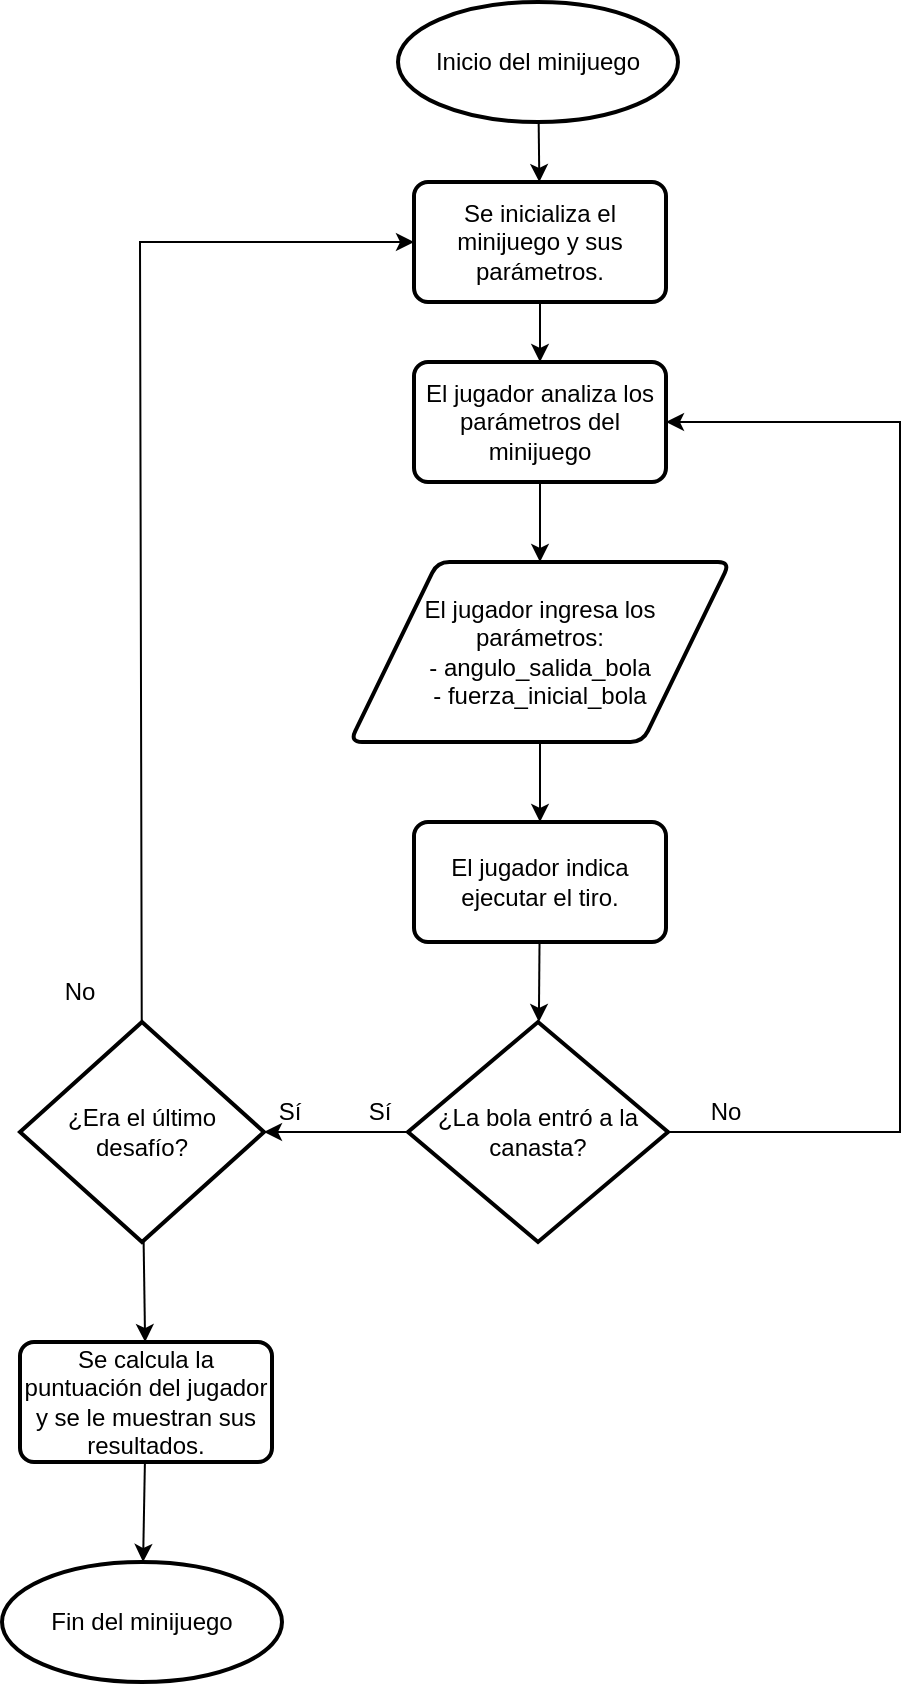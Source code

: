 <mxfile version="17.2.5" type="device"><diagram id="wDWh451nAHPbkOXvfSXq" name="Page-1"><mxGraphModel dx="1405" dy="702" grid="1" gridSize="10" guides="1" tooltips="1" connect="1" arrows="1" fold="1" page="1" pageScale="1" pageWidth="827" pageHeight="1169" math="0" shadow="0"><root><mxCell id="0"/><mxCell id="1" parent="0"/><mxCell id="sr5TumOFuUERuaSsfE8S-1" value="Inicio del minijuego" style="strokeWidth=2;html=1;shape=mxgraph.flowchart.start_1;whiteSpace=wrap;" vertex="1" parent="1"><mxGeometry x="289" y="180" width="140" height="60" as="geometry"/></mxCell><mxCell id="sr5TumOFuUERuaSsfE8S-2" value="El jugador analiza los parámetros del minijuego" style="rounded=1;whiteSpace=wrap;html=1;absoluteArcSize=1;arcSize=14;strokeWidth=2;" vertex="1" parent="1"><mxGeometry x="297" y="360" width="126" height="60" as="geometry"/></mxCell><mxCell id="sr5TumOFuUERuaSsfE8S-3" value="El jugador ingresa los parámetros:&lt;br&gt;- angulo_salida_bola&lt;br&gt;- fuerza_inicial_bola" style="shape=parallelogram;html=1;strokeWidth=2;perimeter=parallelogramPerimeter;whiteSpace=wrap;rounded=1;arcSize=12;size=0.23;spacingLeft=15;spacingRight=15;" vertex="1" parent="1"><mxGeometry x="265" y="460" width="190" height="90" as="geometry"/></mxCell><mxCell id="sr5TumOFuUERuaSsfE8S-4" value="El jugador indica ejecutar el tiro." style="rounded=1;whiteSpace=wrap;html=1;absoluteArcSize=1;arcSize=14;strokeWidth=2;" vertex="1" parent="1"><mxGeometry x="297" y="590" width="126" height="60" as="geometry"/></mxCell><mxCell id="sr5TumOFuUERuaSsfE8S-5" value="¿La bola entró a la canasta?" style="strokeWidth=2;html=1;shape=mxgraph.flowchart.decision;whiteSpace=wrap;strokeColor=default;" vertex="1" parent="1"><mxGeometry x="294" y="690" width="130" height="110" as="geometry"/></mxCell><mxCell id="sr5TumOFuUERuaSsfE8S-7" value="¿Era el último desafío?" style="strokeWidth=2;html=1;shape=mxgraph.flowchart.decision;whiteSpace=wrap;strokeColor=default;" vertex="1" parent="1"><mxGeometry x="100" y="690" width="122" height="110" as="geometry"/></mxCell><mxCell id="sr5TumOFuUERuaSsfE8S-8" value="Se inicializa el minijuego y sus parámetros." style="rounded=1;whiteSpace=wrap;html=1;absoluteArcSize=1;arcSize=14;strokeWidth=2;" vertex="1" parent="1"><mxGeometry x="297" y="270" width="126" height="60" as="geometry"/></mxCell><mxCell id="sr5TumOFuUERuaSsfE8S-9" value="Se calcula la puntuación del jugador y se le muestran sus resultados." style="rounded=1;whiteSpace=wrap;html=1;absoluteArcSize=1;arcSize=14;strokeWidth=2;" vertex="1" parent="1"><mxGeometry x="100" y="850" width="126" height="60" as="geometry"/></mxCell><mxCell id="sr5TumOFuUERuaSsfE8S-10" value="" style="endArrow=classic;html=1;rounded=0;" edge="1" parent="1" source="sr5TumOFuUERuaSsfE8S-1" target="sr5TumOFuUERuaSsfE8S-8"><mxGeometry width="50" height="50" relative="1" as="geometry"><mxPoint x="90" y="340" as="sourcePoint"/><mxPoint x="140" y="290" as="targetPoint"/></mxGeometry></mxCell><mxCell id="sr5TumOFuUERuaSsfE8S-11" value="" style="endArrow=classic;html=1;rounded=0;" edge="1" parent="1" source="sr5TumOFuUERuaSsfE8S-8" target="sr5TumOFuUERuaSsfE8S-2"><mxGeometry width="50" height="50" relative="1" as="geometry"><mxPoint x="100" y="350" as="sourcePoint"/><mxPoint x="150" y="300" as="targetPoint"/></mxGeometry></mxCell><mxCell id="sr5TumOFuUERuaSsfE8S-12" value="" style="endArrow=classic;html=1;rounded=0;" edge="1" parent="1" source="sr5TumOFuUERuaSsfE8S-4" target="sr5TumOFuUERuaSsfE8S-5"><mxGeometry width="50" height="50" relative="1" as="geometry"><mxPoint x="110" y="360" as="sourcePoint"/><mxPoint x="210" y="670.582" as="targetPoint"/></mxGeometry></mxCell><mxCell id="sr5TumOFuUERuaSsfE8S-13" value="" style="endArrow=classic;html=1;rounded=0;" edge="1" parent="1" source="sr5TumOFuUERuaSsfE8S-3" target="sr5TumOFuUERuaSsfE8S-4"><mxGeometry width="50" height="50" relative="1" as="geometry"><mxPoint x="120" y="370" as="sourcePoint"/><mxPoint x="170" y="320" as="targetPoint"/></mxGeometry></mxCell><mxCell id="sr5TumOFuUERuaSsfE8S-14" value="" style="endArrow=classic;html=1;rounded=0;" edge="1" parent="1" source="sr5TumOFuUERuaSsfE8S-2" target="sr5TumOFuUERuaSsfE8S-3"><mxGeometry width="50" height="50" relative="1" as="geometry"><mxPoint x="130" y="380" as="sourcePoint"/><mxPoint x="180" y="330" as="targetPoint"/></mxGeometry></mxCell><mxCell id="sr5TumOFuUERuaSsfE8S-15" value="No" style="text;html=1;strokeColor=none;fillColor=none;align=center;verticalAlign=middle;whiteSpace=wrap;rounded=0;" vertex="1" parent="1"><mxGeometry x="100" y="660" width="60" height="30" as="geometry"/></mxCell><mxCell id="sr5TumOFuUERuaSsfE8S-16" value="Sí" style="text;html=1;strokeColor=none;fillColor=none;align=center;verticalAlign=middle;whiteSpace=wrap;rounded=0;" vertex="1" parent="1"><mxGeometry x="205" y="720" width="60" height="30" as="geometry"/></mxCell><mxCell id="sr5TumOFuUERuaSsfE8S-17" value="Sí" style="text;html=1;strokeColor=none;fillColor=none;align=center;verticalAlign=middle;whiteSpace=wrap;rounded=0;" vertex="1" parent="1"><mxGeometry x="250" y="720" width="60" height="30" as="geometry"/></mxCell><mxCell id="sr5TumOFuUERuaSsfE8S-18" value="No" style="text;html=1;strokeColor=none;fillColor=none;align=center;verticalAlign=middle;whiteSpace=wrap;rounded=0;" vertex="1" parent="1"><mxGeometry x="423" y="720" width="60" height="30" as="geometry"/></mxCell><mxCell id="sr5TumOFuUERuaSsfE8S-19" value="" style="endArrow=classic;html=1;rounded=0;" edge="1" parent="1" source="sr5TumOFuUERuaSsfE8S-7" target="sr5TumOFuUERuaSsfE8S-8"><mxGeometry width="50" height="50" relative="1" as="geometry"><mxPoint x="369.76" y="660" as="sourcePoint"/><mxPoint x="369.44" y="700" as="targetPoint"/><Array as="points"><mxPoint x="160" y="300"/></Array></mxGeometry></mxCell><mxCell id="sr5TumOFuUERuaSsfE8S-20" value="" style="endArrow=classic;html=1;rounded=0;" edge="1" parent="1" source="sr5TumOFuUERuaSsfE8S-5" target="sr5TumOFuUERuaSsfE8S-2"><mxGeometry width="50" height="50" relative="1" as="geometry"><mxPoint x="379.76" y="670" as="sourcePoint"/><mxPoint x="379.44" y="710" as="targetPoint"/><Array as="points"><mxPoint x="540" y="745"/><mxPoint x="540" y="390"/></Array></mxGeometry></mxCell><mxCell id="sr5TumOFuUERuaSsfE8S-21" value="" style="endArrow=classic;html=1;rounded=0;" edge="1" parent="1" source="sr5TumOFuUERuaSsfE8S-7" target="sr5TumOFuUERuaSsfE8S-9"><mxGeometry width="50" height="50" relative="1" as="geometry"><mxPoint x="389.76" y="680" as="sourcePoint"/><mxPoint x="389.44" y="720" as="targetPoint"/></mxGeometry></mxCell><mxCell id="sr5TumOFuUERuaSsfE8S-22" value="" style="endArrow=classic;html=1;rounded=0;" edge="1" parent="1" source="sr5TumOFuUERuaSsfE8S-5" target="sr5TumOFuUERuaSsfE8S-7"><mxGeometry width="50" height="50" relative="1" as="geometry"><mxPoint x="399.76" y="690" as="sourcePoint"/><mxPoint x="399.44" y="730" as="targetPoint"/></mxGeometry></mxCell><mxCell id="sr5TumOFuUERuaSsfE8S-23" value="Fin del minijuego" style="strokeWidth=2;html=1;shape=mxgraph.flowchart.start_1;whiteSpace=wrap;" vertex="1" parent="1"><mxGeometry x="91" y="960" width="140" height="60" as="geometry"/></mxCell><mxCell id="sr5TumOFuUERuaSsfE8S-24" value="" style="endArrow=classic;html=1;rounded=0;" edge="1" parent="1" source="sr5TumOFuUERuaSsfE8S-9" target="sr5TumOFuUERuaSsfE8S-23"><mxGeometry width="50" height="50" relative="1" as="geometry"><mxPoint x="161" y="880" as="sourcePoint"/><mxPoint x="172.556" y="860" as="targetPoint"/></mxGeometry></mxCell></root></mxGraphModel></diagram></mxfile>